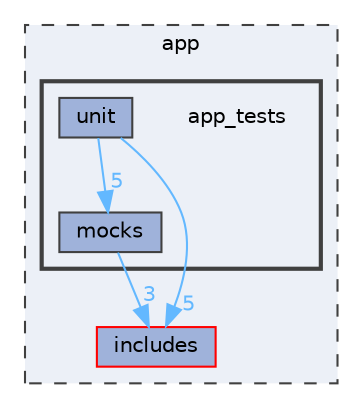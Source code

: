 digraph "app/app_tests"
{
 // LATEX_PDF_SIZE
  bgcolor="transparent";
  edge [fontname=Helvetica,fontsize=10,labelfontname=Helvetica,labelfontsize=10];
  node [fontname=Helvetica,fontsize=10,shape=box,height=0.2,width=0.4];
  compound=true
  subgraph clusterdir_d422163b96683743ed3963d4aac17747 {
    graph [ bgcolor="#ecf0f7", pencolor="grey25", label="app", fontname=Helvetica,fontsize=10 style="filled,dashed", URL="dir_d422163b96683743ed3963d4aac17747.html",tooltip=""]
  dir_1c5c03227cca0102ee47bee331c2b55d [label="includes", fillcolor="#9fb2da", color="red", style="filled", URL="dir_1c5c03227cca0102ee47bee331c2b55d.html",tooltip=""];
  subgraph clusterdir_233f5a9e11cb958617720b9aa5e796d9 {
    graph [ bgcolor="#ecf0f7", pencolor="grey25", label="", fontname=Helvetica,fontsize=10 style="filled,bold", URL="dir_233f5a9e11cb958617720b9aa5e796d9.html",tooltip=""]
    dir_233f5a9e11cb958617720b9aa5e796d9 [shape=plaintext, label="app_tests"];
  dir_88a79e1a5ce881f0266bc136e739785e [label="mocks", fillcolor="#9fb2da", color="grey25", style="filled", URL="dir_88a79e1a5ce881f0266bc136e739785e.html",tooltip=""];
  dir_9f3cf4e9959d69a629065a14f6a7ea01 [label="unit", fillcolor="#9fb2da", color="grey25", style="filled", URL="dir_9f3cf4e9959d69a629065a14f6a7ea01.html",tooltip=""];
  }
  }
  dir_88a79e1a5ce881f0266bc136e739785e->dir_1c5c03227cca0102ee47bee331c2b55d [headlabel="3", labeldistance=1.5 headhref="dir_000017_000012.html" href="dir_000017_000012.html" color="steelblue1" fontcolor="steelblue1"];
  dir_9f3cf4e9959d69a629065a14f6a7ea01->dir_1c5c03227cca0102ee47bee331c2b55d [headlabel="5", labeldistance=1.5 headhref="dir_000021_000012.html" href="dir_000021_000012.html" color="steelblue1" fontcolor="steelblue1"];
  dir_9f3cf4e9959d69a629065a14f6a7ea01->dir_88a79e1a5ce881f0266bc136e739785e [headlabel="5", labeldistance=1.5 headhref="dir_000021_000017.html" href="dir_000021_000017.html" color="steelblue1" fontcolor="steelblue1"];
}
